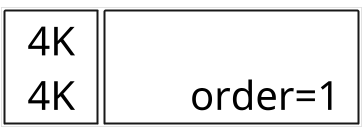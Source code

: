 @startuml
scale 1/5

skinparam Component {
    Style rectangle
    FontSize 200
    BorderThickness 10
    BackgroundColor transparent
}

skinparam Rectangle {
    BackgroundColor transparent
    BorderThickness 0
}

rectangle {
    component "  4K  \n  4K" as 4k
    component "\n\torder=1\t" as order
    [4k]-right[hidden]-[order]

}

@enduml
